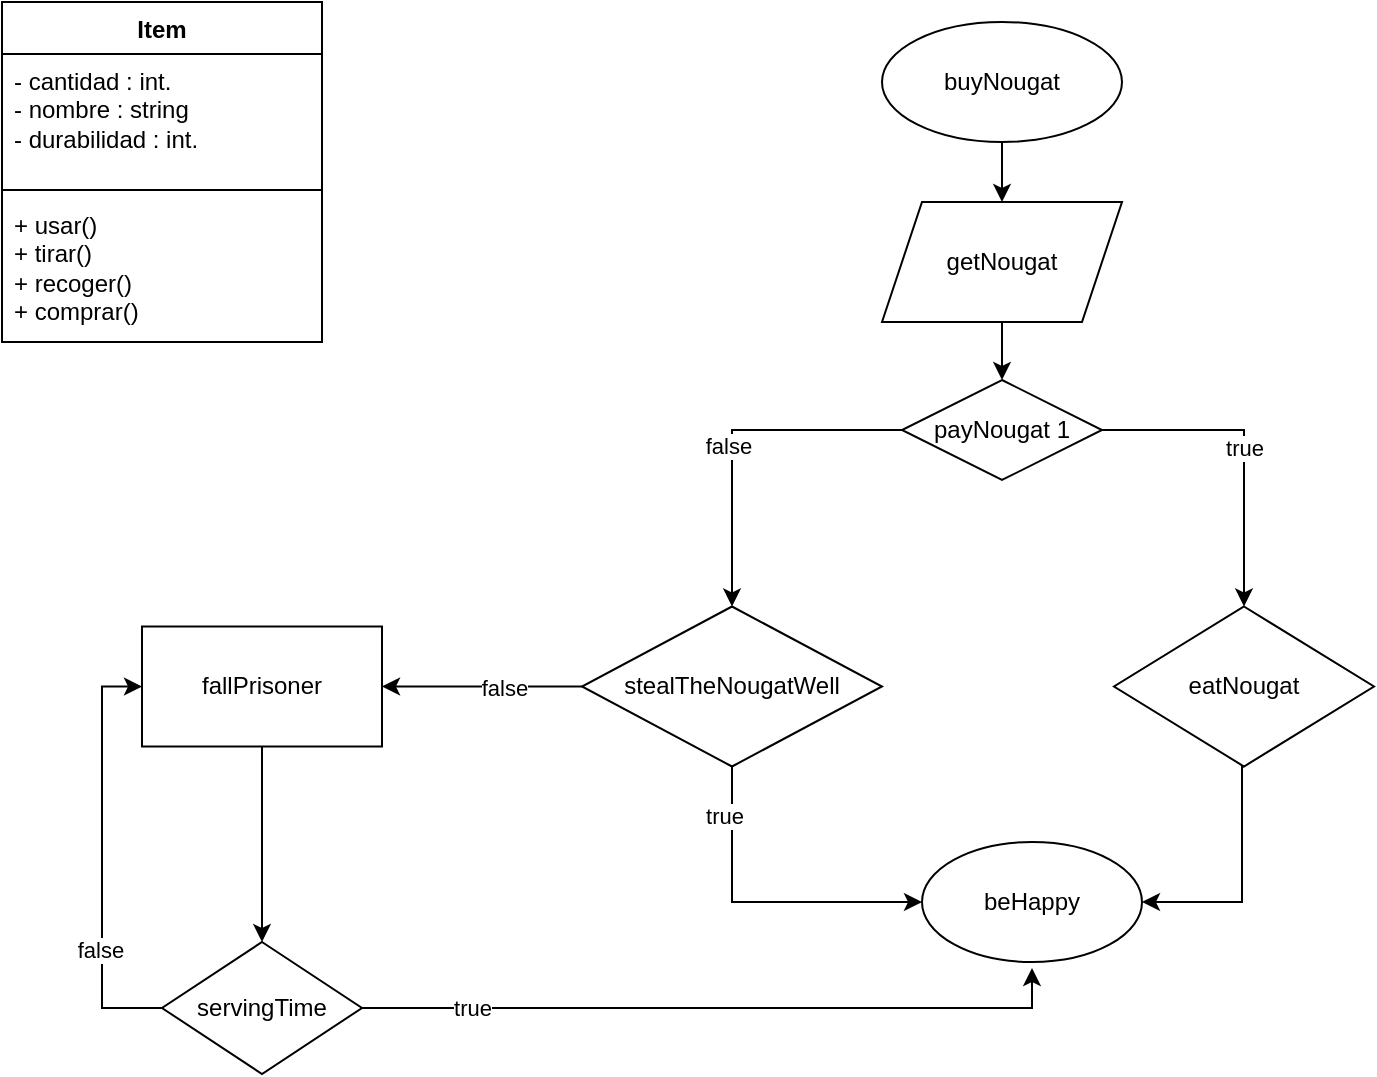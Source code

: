 <mxfile version="24.3.0" type="device">
  <diagram name="Página-1" id="voQJaMa-cOD1sciM42y9">
    <mxGraphModel dx="1055" dy="599" grid="1" gridSize="10" guides="1" tooltips="1" connect="1" arrows="1" fold="1" page="1" pageScale="1" pageWidth="827" pageHeight="1169" math="0" shadow="0">
      <root>
        <mxCell id="0" />
        <mxCell id="1" parent="0" />
        <mxCell id="m1cAISgEJc2a-TAxOBf6-1" value="Item" style="swimlane;fontStyle=1;align=center;verticalAlign=top;childLayout=stackLayout;horizontal=1;startSize=26;horizontalStack=0;resizeParent=1;resizeParentMax=0;resizeLast=0;collapsible=1;marginBottom=0;whiteSpace=wrap;html=1;" vertex="1" parent="1">
          <mxGeometry x="160" y="40" width="160" height="170" as="geometry" />
        </mxCell>
        <mxCell id="m1cAISgEJc2a-TAxOBf6-2" value="- cantidad : int.&lt;div&gt;- nombre : string&lt;/div&gt;&lt;div&gt;- durabilidad : int.&lt;/div&gt;" style="text;strokeColor=none;fillColor=none;align=left;verticalAlign=top;spacingLeft=4;spacingRight=4;overflow=hidden;rotatable=0;points=[[0,0.5],[1,0.5]];portConstraint=eastwest;whiteSpace=wrap;html=1;" vertex="1" parent="m1cAISgEJc2a-TAxOBf6-1">
          <mxGeometry y="26" width="160" height="64" as="geometry" />
        </mxCell>
        <mxCell id="m1cAISgEJc2a-TAxOBf6-3" value="" style="line;strokeWidth=1;fillColor=none;align=left;verticalAlign=middle;spacingTop=-1;spacingLeft=3;spacingRight=3;rotatable=0;labelPosition=right;points=[];portConstraint=eastwest;strokeColor=inherit;" vertex="1" parent="m1cAISgEJc2a-TAxOBf6-1">
          <mxGeometry y="90" width="160" height="8" as="geometry" />
        </mxCell>
        <mxCell id="m1cAISgEJc2a-TAxOBf6-4" value="+ usar()&lt;div&gt;+ tirar()&lt;/div&gt;&lt;div&gt;+ recoger()&lt;/div&gt;&lt;div&gt;+ comprar()&lt;/div&gt;&lt;div&gt;&lt;br&gt;&lt;/div&gt;" style="text;strokeColor=none;fillColor=none;align=left;verticalAlign=top;spacingLeft=4;spacingRight=4;overflow=hidden;rotatable=0;points=[[0,0.5],[1,0.5]];portConstraint=eastwest;whiteSpace=wrap;html=1;" vertex="1" parent="m1cAISgEJc2a-TAxOBf6-1">
          <mxGeometry y="98" width="160" height="72" as="geometry" />
        </mxCell>
        <mxCell id="m1cAISgEJc2a-TAxOBf6-7" style="edgeStyle=orthogonalEdgeStyle;rounded=0;orthogonalLoop=1;jettySize=auto;html=1;" edge="1" parent="1" source="m1cAISgEJc2a-TAxOBf6-6" target="m1cAISgEJc2a-TAxOBf6-8">
          <mxGeometry relative="1" as="geometry">
            <mxPoint x="660" y="170" as="targetPoint" />
          </mxGeometry>
        </mxCell>
        <mxCell id="m1cAISgEJc2a-TAxOBf6-6" value="buyNougat" style="ellipse;whiteSpace=wrap;html=1;" vertex="1" parent="1">
          <mxGeometry x="600" y="50" width="120" height="60" as="geometry" />
        </mxCell>
        <mxCell id="m1cAISgEJc2a-TAxOBf6-9" style="edgeStyle=orthogonalEdgeStyle;rounded=0;orthogonalLoop=1;jettySize=auto;html=1;" edge="1" parent="1" source="m1cAISgEJc2a-TAxOBf6-8" target="m1cAISgEJc2a-TAxOBf6-10">
          <mxGeometry relative="1" as="geometry">
            <mxPoint x="660" y="260" as="targetPoint" />
          </mxGeometry>
        </mxCell>
        <mxCell id="m1cAISgEJc2a-TAxOBf6-8" value="getNougat" style="shape=parallelogram;perimeter=parallelogramPerimeter;whiteSpace=wrap;html=1;fixedSize=1;" vertex="1" parent="1">
          <mxGeometry x="600" y="140" width="120" height="60" as="geometry" />
        </mxCell>
        <mxCell id="m1cAISgEJc2a-TAxOBf6-11" style="edgeStyle=orthogonalEdgeStyle;rounded=0;orthogonalLoop=1;jettySize=auto;html=1;entryX=0.5;entryY=0;entryDx=0;entryDy=0;" edge="1" parent="1" source="m1cAISgEJc2a-TAxOBf6-10" target="m1cAISgEJc2a-TAxOBf6-46">
          <mxGeometry relative="1" as="geometry">
            <mxPoint x="780.053" y="350" as="targetPoint" />
          </mxGeometry>
        </mxCell>
        <mxCell id="m1cAISgEJc2a-TAxOBf6-13" value="true" style="edgeLabel;html=1;align=center;verticalAlign=middle;resizable=0;points=[];" vertex="1" connectable="0" parent="m1cAISgEJc2a-TAxOBf6-11">
          <mxGeometry relative="1" as="geometry">
            <mxPoint as="offset" />
          </mxGeometry>
        </mxCell>
        <mxCell id="m1cAISgEJc2a-TAxOBf6-14" style="edgeStyle=orthogonalEdgeStyle;rounded=0;orthogonalLoop=1;jettySize=auto;html=1;exitX=0;exitY=0.5;exitDx=0;exitDy=0;entryX=0.5;entryY=0;entryDx=0;entryDy=0;" edge="1" parent="1" source="m1cAISgEJc2a-TAxOBf6-10" target="m1cAISgEJc2a-TAxOBf6-36">
          <mxGeometry relative="1" as="geometry">
            <mxPoint x="540.053" y="350" as="targetPoint" />
          </mxGeometry>
        </mxCell>
        <mxCell id="m1cAISgEJc2a-TAxOBf6-15" value="false" style="edgeLabel;html=1;align=center;verticalAlign=middle;resizable=0;points=[];" vertex="1" connectable="0" parent="m1cAISgEJc2a-TAxOBf6-14">
          <mxGeometry x="0.066" y="-2" relative="1" as="geometry">
            <mxPoint as="offset" />
          </mxGeometry>
        </mxCell>
        <mxCell id="m1cAISgEJc2a-TAxOBf6-10" value="payNougat 1" style="rhombus;whiteSpace=wrap;html=1;" vertex="1" parent="1">
          <mxGeometry x="610" y="229" width="100" height="50" as="geometry" />
        </mxCell>
        <mxCell id="m1cAISgEJc2a-TAxOBf6-18" style="edgeStyle=orthogonalEdgeStyle;rounded=0;orthogonalLoop=1;jettySize=auto;html=1;entryX=1;entryY=0.5;entryDx=0;entryDy=0;exitX=0.5;exitY=1;exitDx=0;exitDy=0;" edge="1" parent="1" source="m1cAISgEJc2a-TAxOBf6-46" target="m1cAISgEJc2a-TAxOBf6-20">
          <mxGeometry relative="1" as="geometry">
            <mxPoint x="780" y="500" as="targetPoint" />
            <mxPoint x="780.053" y="410" as="sourcePoint" />
            <Array as="points">
              <mxPoint x="780" y="490" />
            </Array>
          </mxGeometry>
        </mxCell>
        <mxCell id="m1cAISgEJc2a-TAxOBf6-20" value="beHappy" style="ellipse;whiteSpace=wrap;html=1;" vertex="1" parent="1">
          <mxGeometry x="620" y="460" width="110" height="60" as="geometry" />
        </mxCell>
        <mxCell id="m1cAISgEJc2a-TAxOBf6-25" style="edgeStyle=orthogonalEdgeStyle;rounded=0;orthogonalLoop=1;jettySize=auto;html=1;entryX=0.5;entryY=0;entryDx=0;entryDy=0;" edge="1" parent="1" source="m1cAISgEJc2a-TAxOBf6-24" target="m1cAISgEJc2a-TAxOBf6-42">
          <mxGeometry relative="1" as="geometry">
            <mxPoint x="350" y="510" as="targetPoint" />
          </mxGeometry>
        </mxCell>
        <mxCell id="m1cAISgEJc2a-TAxOBf6-24" value="fallPrisoner" style="rounded=0;whiteSpace=wrap;html=1;" vertex="1" parent="1">
          <mxGeometry x="230" y="352.25" width="120" height="60" as="geometry" />
        </mxCell>
        <mxCell id="m1cAISgEJc2a-TAxOBf6-28" style="edgeStyle=orthogonalEdgeStyle;rounded=0;orthogonalLoop=1;jettySize=auto;html=1;entryX=0.5;entryY=1;entryDx=0;entryDy=0;exitX=1;exitY=0.5;exitDx=0;exitDy=0;" edge="1" parent="1" source="m1cAISgEJc2a-TAxOBf6-42">
          <mxGeometry relative="1" as="geometry">
            <mxPoint x="410" y="543.053" as="sourcePoint" />
            <mxPoint x="675" y="523" as="targetPoint" />
            <Array as="points">
              <mxPoint x="675" y="543" />
            </Array>
          </mxGeometry>
        </mxCell>
        <mxCell id="m1cAISgEJc2a-TAxOBf6-29" value="true" style="edgeLabel;html=1;align=center;verticalAlign=middle;resizable=0;points=[];" vertex="1" connectable="0" parent="m1cAISgEJc2a-TAxOBf6-28">
          <mxGeometry x="-0.693" relative="1" as="geometry">
            <mxPoint as="offset" />
          </mxGeometry>
        </mxCell>
        <mxCell id="m1cAISgEJc2a-TAxOBf6-56" style="edgeStyle=orthogonalEdgeStyle;rounded=0;orthogonalLoop=1;jettySize=auto;html=1;exitX=0;exitY=0.5;exitDx=0;exitDy=0;entryX=1;entryY=0.5;entryDx=0;entryDy=0;" edge="1" parent="1" source="m1cAISgEJc2a-TAxOBf6-36" target="m1cAISgEJc2a-TAxOBf6-24">
          <mxGeometry relative="1" as="geometry" />
        </mxCell>
        <mxCell id="m1cAISgEJc2a-TAxOBf6-57" value="false" style="edgeLabel;html=1;align=center;verticalAlign=middle;resizable=0;points=[];" vertex="1" connectable="0" parent="m1cAISgEJc2a-TAxOBf6-56">
          <mxGeometry x="-0.218" relative="1" as="geometry">
            <mxPoint as="offset" />
          </mxGeometry>
        </mxCell>
        <mxCell id="m1cAISgEJc2a-TAxOBf6-36" value="stealTheNougatWell" style="rhombus;whiteSpace=wrap;html=1;" vertex="1" parent="1">
          <mxGeometry x="450" y="342.25" width="150" height="80" as="geometry" />
        </mxCell>
        <mxCell id="m1cAISgEJc2a-TAxOBf6-44" style="edgeStyle=orthogonalEdgeStyle;rounded=0;orthogonalLoop=1;jettySize=auto;html=1;exitX=0;exitY=0.5;exitDx=0;exitDy=0;entryX=0;entryY=0.5;entryDx=0;entryDy=0;" edge="1" parent="1" source="m1cAISgEJc2a-TAxOBf6-42" target="m1cAISgEJc2a-TAxOBf6-24">
          <mxGeometry relative="1" as="geometry">
            <mxPoint x="180" y="380" as="targetPoint" />
          </mxGeometry>
        </mxCell>
        <mxCell id="m1cAISgEJc2a-TAxOBf6-45" value="false" style="edgeLabel;html=1;align=center;verticalAlign=middle;resizable=0;points=[];" vertex="1" connectable="0" parent="m1cAISgEJc2a-TAxOBf6-44">
          <mxGeometry x="-0.438" y="1" relative="1" as="geometry">
            <mxPoint as="offset" />
          </mxGeometry>
        </mxCell>
        <mxCell id="m1cAISgEJc2a-TAxOBf6-42" value="servingTime" style="rhombus;whiteSpace=wrap;html=1;" vertex="1" parent="1">
          <mxGeometry x="240" y="510" width="100" height="66" as="geometry" />
        </mxCell>
        <mxCell id="m1cAISgEJc2a-TAxOBf6-46" value="eatNougat" style="rhombus;whiteSpace=wrap;html=1;" vertex="1" parent="1">
          <mxGeometry x="716" y="342.25" width="130" height="80" as="geometry" />
        </mxCell>
        <mxCell id="m1cAISgEJc2a-TAxOBf6-47" style="edgeStyle=orthogonalEdgeStyle;rounded=0;orthogonalLoop=1;jettySize=auto;html=1;exitX=0.5;exitY=1;exitDx=0;exitDy=0;" edge="1" parent="1" source="m1cAISgEJc2a-TAxOBf6-46" target="m1cAISgEJc2a-TAxOBf6-46">
          <mxGeometry relative="1" as="geometry" />
        </mxCell>
        <mxCell id="m1cAISgEJc2a-TAxOBf6-54" style="edgeStyle=orthogonalEdgeStyle;rounded=0;orthogonalLoop=1;jettySize=auto;html=1;entryX=0;entryY=0.5;entryDx=0;entryDy=0;exitX=0.5;exitY=1;exitDx=0;exitDy=0;" edge="1" parent="1" source="m1cAISgEJc2a-TAxOBf6-36" target="m1cAISgEJc2a-TAxOBf6-20">
          <mxGeometry relative="1" as="geometry">
            <mxPoint x="540" y="500" as="targetPoint" />
            <mxPoint x="540.053" y="440" as="sourcePoint" />
            <Array as="points">
              <mxPoint x="525" y="490" />
            </Array>
          </mxGeometry>
        </mxCell>
        <mxCell id="m1cAISgEJc2a-TAxOBf6-55" value="true" style="edgeLabel;html=1;align=center;verticalAlign=middle;resizable=0;points=[];" vertex="1" connectable="0" parent="m1cAISgEJc2a-TAxOBf6-54">
          <mxGeometry x="-0.7" y="-4" relative="1" as="geometry">
            <mxPoint as="offset" />
          </mxGeometry>
        </mxCell>
      </root>
    </mxGraphModel>
  </diagram>
</mxfile>
